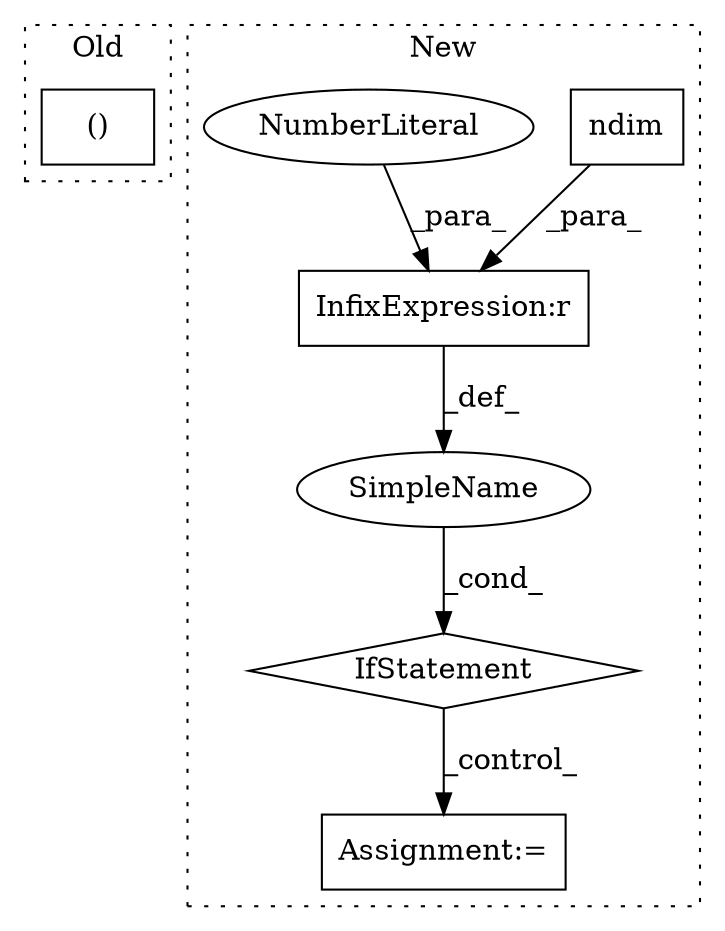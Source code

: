 digraph G {
subgraph cluster0 {
1 [label="()" a="106" s="3476" l="21" shape="box"];
label = "Old";
style="dotted";
}
subgraph cluster1 {
2 [label="ndim" a="32" s="3519,3530" l="5,1" shape="box"];
3 [label="IfStatement" a="25" s="9109,9126" l="4,2" shape="diamond"];
4 [label="Assignment:=" a="7" s="9142" l="1" shape="box"];
5 [label="SimpleName" a="42" s="" l="" shape="ellipse"];
6 [label="InfixExpression:r" a="27" s="9121" l="4" shape="box"];
7 [label="NumberLiteral" a="34" s="9125" l="1" shape="ellipse"];
label = "New";
style="dotted";
}
2 -> 6 [label="_para_"];
3 -> 4 [label="_control_"];
5 -> 3 [label="_cond_"];
6 -> 5 [label="_def_"];
7 -> 6 [label="_para_"];
}
